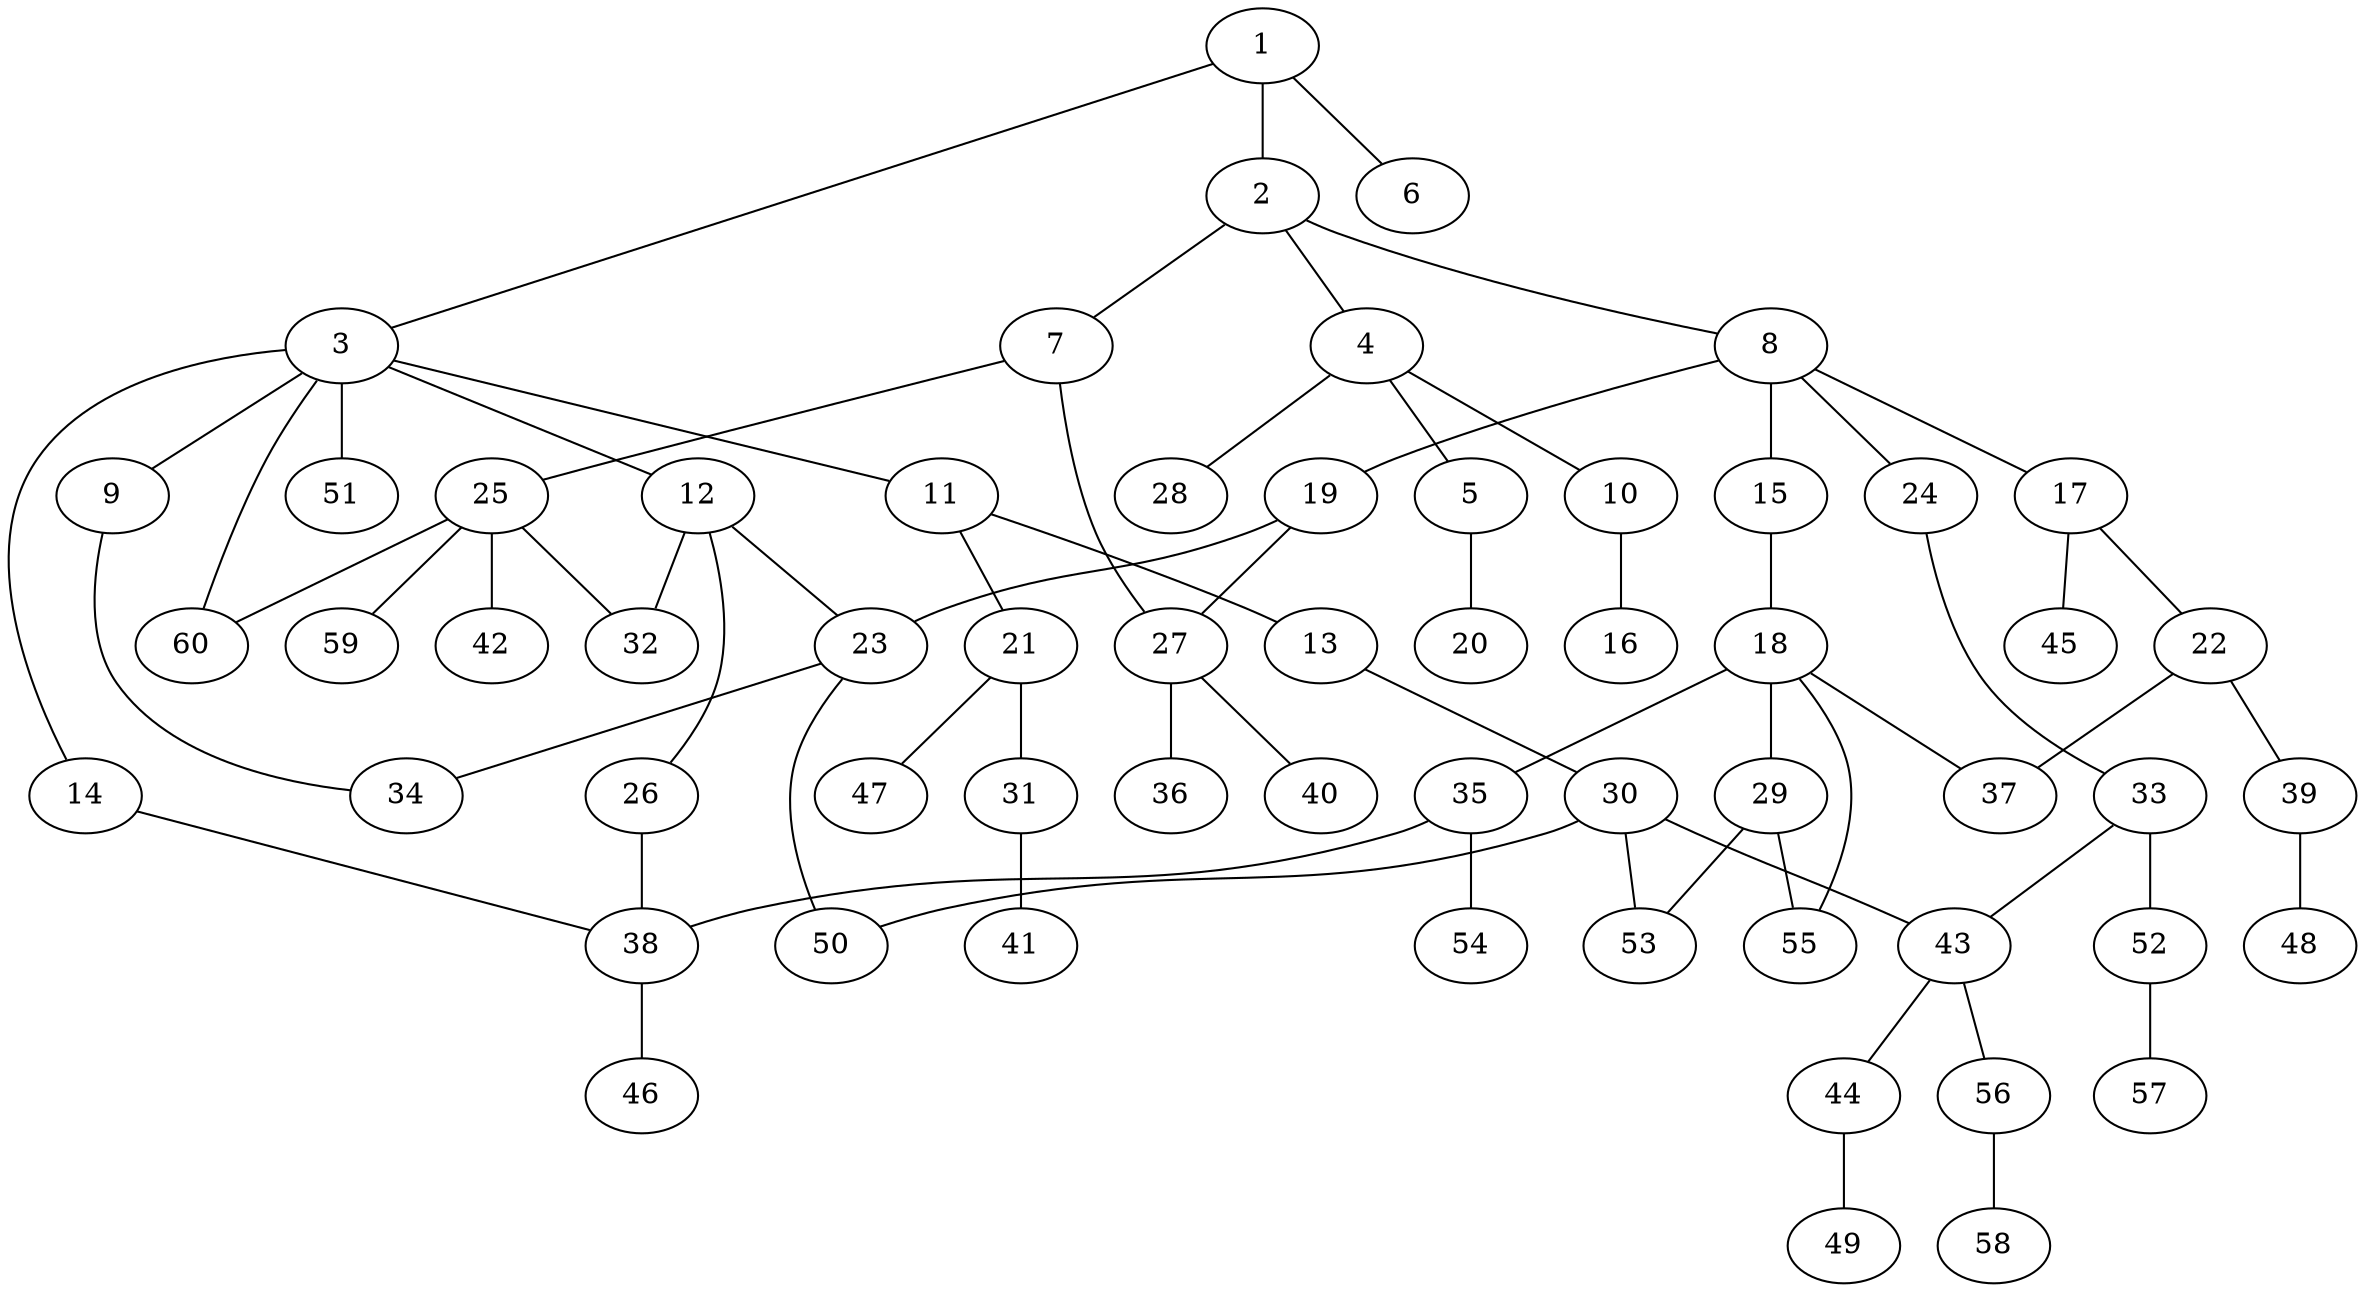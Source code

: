 graph graphname {1--2
1--3
1--6
2--4
2--7
2--8
3--9
3--11
3--12
3--14
3--51
3--60
4--5
4--10
4--28
5--20
7--25
7--27
8--15
8--17
8--19
8--24
9--34
10--16
11--13
11--21
12--23
12--26
12--32
13--30
14--38
15--18
17--22
17--45
18--29
18--35
18--37
18--55
19--23
19--27
21--31
21--47
22--37
22--39
23--34
23--50
24--33
25--32
25--42
25--59
25--60
26--38
27--36
27--40
29--53
29--55
30--43
30--50
30--53
31--41
33--43
33--52
35--38
35--54
38--46
39--48
43--44
43--56
44--49
52--57
56--58
}